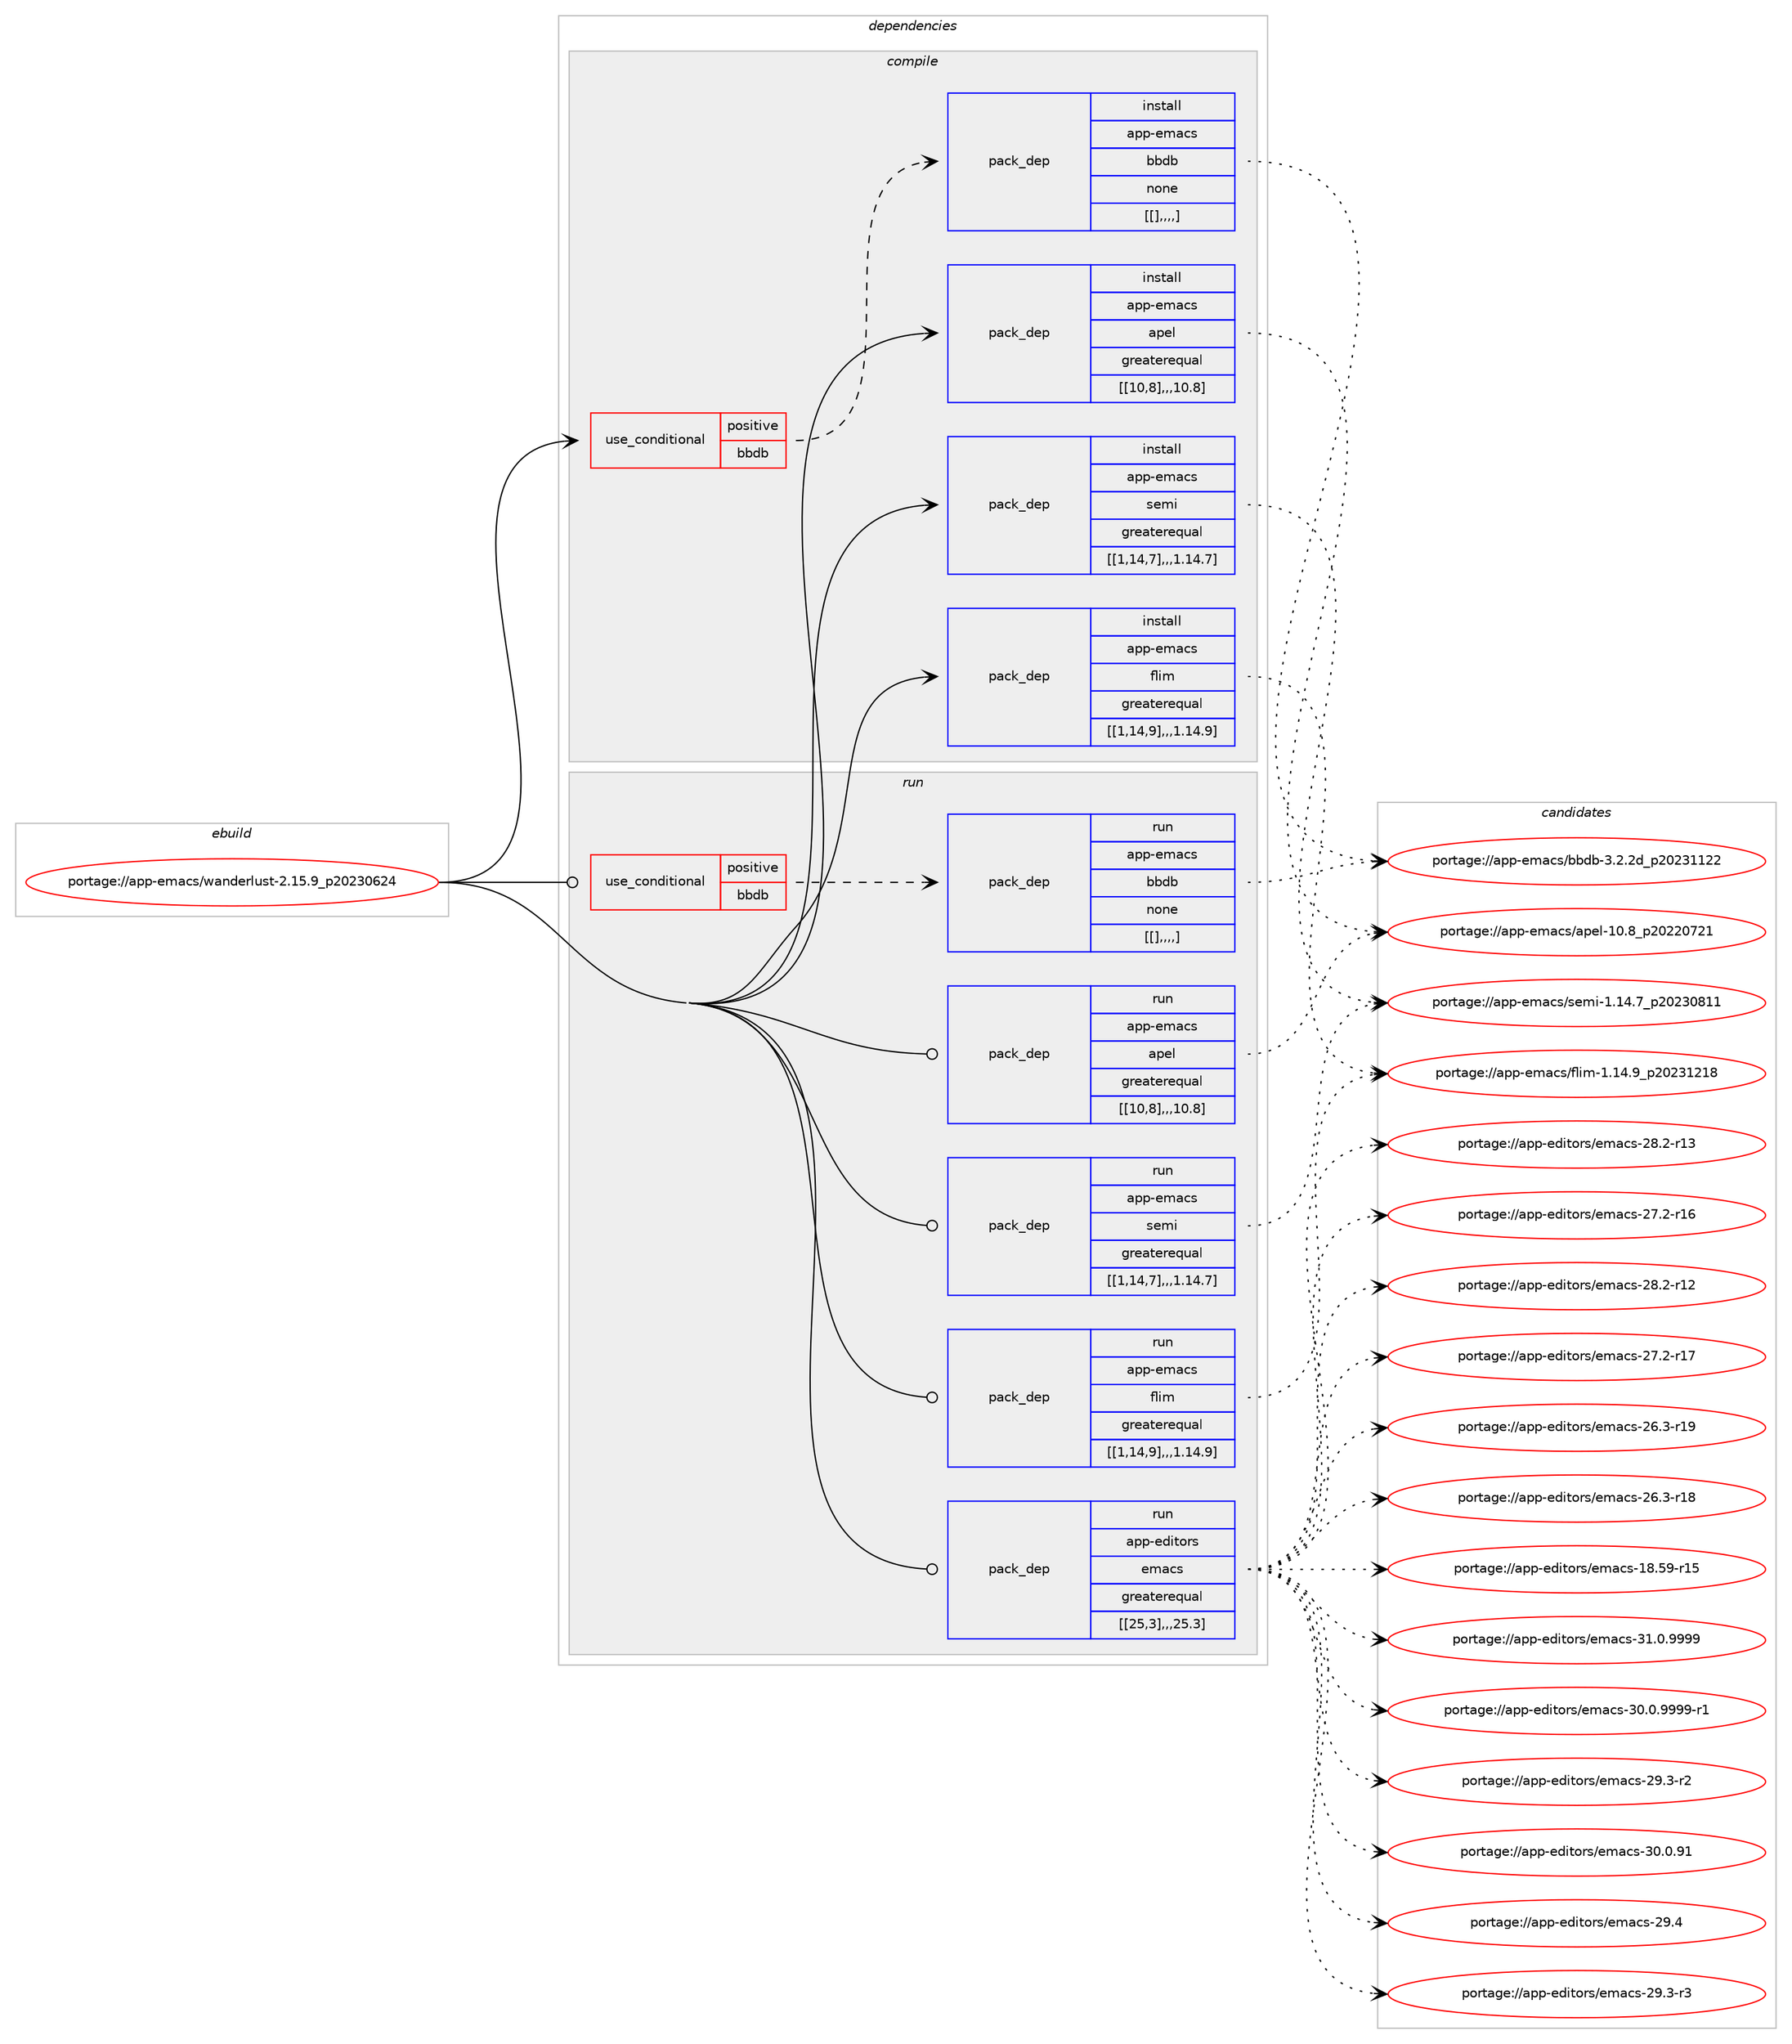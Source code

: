 digraph prolog {

# *************
# Graph options
# *************

newrank=true;
concentrate=true;
compound=true;
graph [rankdir=LR,fontname=Helvetica,fontsize=10,ranksep=1.5];#, ranksep=2.5, nodesep=0.2];
edge  [arrowhead=vee];
node  [fontname=Helvetica,fontsize=10];

# **********
# The ebuild
# **********

subgraph cluster_leftcol {
color=gray;
label=<<i>ebuild</i>>;
id [label="portage://app-emacs/wanderlust-2.15.9_p20230624", color=red, width=4, href="../app-emacs/wanderlust-2.15.9_p20230624.svg"];
}

# ****************
# The dependencies
# ****************

subgraph cluster_midcol {
color=gray;
label=<<i>dependencies</i>>;
subgraph cluster_compile {
fillcolor="#eeeeee";
style=filled;
label=<<i>compile</i>>;
subgraph cond6447 {
dependency23748 [label=<<TABLE BORDER="0" CELLBORDER="1" CELLSPACING="0" CELLPADDING="4"><TR><TD ROWSPAN="3" CELLPADDING="10">use_conditional</TD></TR><TR><TD>positive</TD></TR><TR><TD>bbdb</TD></TR></TABLE>>, shape=none, color=red];
subgraph pack17153 {
dependency23749 [label=<<TABLE BORDER="0" CELLBORDER="1" CELLSPACING="0" CELLPADDING="4" WIDTH="220"><TR><TD ROWSPAN="6" CELLPADDING="30">pack_dep</TD></TR><TR><TD WIDTH="110">install</TD></TR><TR><TD>app-emacs</TD></TR><TR><TD>bbdb</TD></TR><TR><TD>none</TD></TR><TR><TD>[[],,,,]</TD></TR></TABLE>>, shape=none, color=blue];
}
dependency23748:e -> dependency23749:w [weight=20,style="dashed",arrowhead="vee"];
}
id:e -> dependency23748:w [weight=20,style="solid",arrowhead="vee"];
subgraph pack17154 {
dependency23750 [label=<<TABLE BORDER="0" CELLBORDER="1" CELLSPACING="0" CELLPADDING="4" WIDTH="220"><TR><TD ROWSPAN="6" CELLPADDING="30">pack_dep</TD></TR><TR><TD WIDTH="110">install</TD></TR><TR><TD>app-emacs</TD></TR><TR><TD>apel</TD></TR><TR><TD>greaterequal</TD></TR><TR><TD>[[10,8],,,10.8]</TD></TR></TABLE>>, shape=none, color=blue];
}
id:e -> dependency23750:w [weight=20,style="solid",arrowhead="vee"];
subgraph pack17155 {
dependency23751 [label=<<TABLE BORDER="0" CELLBORDER="1" CELLSPACING="0" CELLPADDING="4" WIDTH="220"><TR><TD ROWSPAN="6" CELLPADDING="30">pack_dep</TD></TR><TR><TD WIDTH="110">install</TD></TR><TR><TD>app-emacs</TD></TR><TR><TD>flim</TD></TR><TR><TD>greaterequal</TD></TR><TR><TD>[[1,14,9],,,1.14.9]</TD></TR></TABLE>>, shape=none, color=blue];
}
id:e -> dependency23751:w [weight=20,style="solid",arrowhead="vee"];
subgraph pack17156 {
dependency23752 [label=<<TABLE BORDER="0" CELLBORDER="1" CELLSPACING="0" CELLPADDING="4" WIDTH="220"><TR><TD ROWSPAN="6" CELLPADDING="30">pack_dep</TD></TR><TR><TD WIDTH="110">install</TD></TR><TR><TD>app-emacs</TD></TR><TR><TD>semi</TD></TR><TR><TD>greaterequal</TD></TR><TR><TD>[[1,14,7],,,1.14.7]</TD></TR></TABLE>>, shape=none, color=blue];
}
id:e -> dependency23752:w [weight=20,style="solid",arrowhead="vee"];
}
subgraph cluster_compileandrun {
fillcolor="#eeeeee";
style=filled;
label=<<i>compile and run</i>>;
}
subgraph cluster_run {
fillcolor="#eeeeee";
style=filled;
label=<<i>run</i>>;
subgraph cond6448 {
dependency23753 [label=<<TABLE BORDER="0" CELLBORDER="1" CELLSPACING="0" CELLPADDING="4"><TR><TD ROWSPAN="3" CELLPADDING="10">use_conditional</TD></TR><TR><TD>positive</TD></TR><TR><TD>bbdb</TD></TR></TABLE>>, shape=none, color=red];
subgraph pack17157 {
dependency23754 [label=<<TABLE BORDER="0" CELLBORDER="1" CELLSPACING="0" CELLPADDING="4" WIDTH="220"><TR><TD ROWSPAN="6" CELLPADDING="30">pack_dep</TD></TR><TR><TD WIDTH="110">run</TD></TR><TR><TD>app-emacs</TD></TR><TR><TD>bbdb</TD></TR><TR><TD>none</TD></TR><TR><TD>[[],,,,]</TD></TR></TABLE>>, shape=none, color=blue];
}
dependency23753:e -> dependency23754:w [weight=20,style="dashed",arrowhead="vee"];
}
id:e -> dependency23753:w [weight=20,style="solid",arrowhead="odot"];
subgraph pack17158 {
dependency23755 [label=<<TABLE BORDER="0" CELLBORDER="1" CELLSPACING="0" CELLPADDING="4" WIDTH="220"><TR><TD ROWSPAN="6" CELLPADDING="30">pack_dep</TD></TR><TR><TD WIDTH="110">run</TD></TR><TR><TD>app-editors</TD></TR><TR><TD>emacs</TD></TR><TR><TD>greaterequal</TD></TR><TR><TD>[[25,3],,,25.3]</TD></TR></TABLE>>, shape=none, color=blue];
}
id:e -> dependency23755:w [weight=20,style="solid",arrowhead="odot"];
subgraph pack17159 {
dependency23756 [label=<<TABLE BORDER="0" CELLBORDER="1" CELLSPACING="0" CELLPADDING="4" WIDTH="220"><TR><TD ROWSPAN="6" CELLPADDING="30">pack_dep</TD></TR><TR><TD WIDTH="110">run</TD></TR><TR><TD>app-emacs</TD></TR><TR><TD>apel</TD></TR><TR><TD>greaterequal</TD></TR><TR><TD>[[10,8],,,10.8]</TD></TR></TABLE>>, shape=none, color=blue];
}
id:e -> dependency23756:w [weight=20,style="solid",arrowhead="odot"];
subgraph pack17160 {
dependency23757 [label=<<TABLE BORDER="0" CELLBORDER="1" CELLSPACING="0" CELLPADDING="4" WIDTH="220"><TR><TD ROWSPAN="6" CELLPADDING="30">pack_dep</TD></TR><TR><TD WIDTH="110">run</TD></TR><TR><TD>app-emacs</TD></TR><TR><TD>flim</TD></TR><TR><TD>greaterequal</TD></TR><TR><TD>[[1,14,9],,,1.14.9]</TD></TR></TABLE>>, shape=none, color=blue];
}
id:e -> dependency23757:w [weight=20,style="solid",arrowhead="odot"];
subgraph pack17161 {
dependency23758 [label=<<TABLE BORDER="0" CELLBORDER="1" CELLSPACING="0" CELLPADDING="4" WIDTH="220"><TR><TD ROWSPAN="6" CELLPADDING="30">pack_dep</TD></TR><TR><TD WIDTH="110">run</TD></TR><TR><TD>app-emacs</TD></TR><TR><TD>semi</TD></TR><TR><TD>greaterequal</TD></TR><TR><TD>[[1,14,7],,,1.14.7]</TD></TR></TABLE>>, shape=none, color=blue];
}
id:e -> dependency23758:w [weight=20,style="solid",arrowhead="odot"];
}
}

# **************
# The candidates
# **************

subgraph cluster_choices {
rank=same;
color=gray;
label=<<i>candidates</i>>;

subgraph choice17153 {
color=black;
nodesep=1;
choice9711211245101109979911547989810098455146504650100951125048505149495050 [label="portage://app-emacs/bbdb-3.2.2d_p20231122", color=red, width=4,href="../app-emacs/bbdb-3.2.2d_p20231122.svg"];
dependency23749:e -> choice9711211245101109979911547989810098455146504650100951125048505149495050:w [style=dotted,weight="100"];
}
subgraph choice17154 {
color=black;
nodesep=1;
choice9711211245101109979911547971121011084549484656951125048505048555049 [label="portage://app-emacs/apel-10.8_p20220721", color=red, width=4,href="../app-emacs/apel-10.8_p20220721.svg"];
dependency23750:e -> choice9711211245101109979911547971121011084549484656951125048505048555049:w [style=dotted,weight="100"];
}
subgraph choice17155 {
color=black;
nodesep=1;
choice971121124510110997991154710210810510945494649524657951125048505149504956 [label="portage://app-emacs/flim-1.14.9_p20231218", color=red, width=4,href="../app-emacs/flim-1.14.9_p20231218.svg"];
dependency23751:e -> choice971121124510110997991154710210810510945494649524657951125048505149504956:w [style=dotted,weight="100"];
}
subgraph choice17156 {
color=black;
nodesep=1;
choice971121124510110997991154711510110910545494649524655951125048505148564949 [label="portage://app-emacs/semi-1.14.7_p20230811", color=red, width=4,href="../app-emacs/semi-1.14.7_p20230811.svg"];
dependency23752:e -> choice971121124510110997991154711510110910545494649524655951125048505148564949:w [style=dotted,weight="100"];
}
subgraph choice17157 {
color=black;
nodesep=1;
choice9711211245101109979911547989810098455146504650100951125048505149495050 [label="portage://app-emacs/bbdb-3.2.2d_p20231122", color=red, width=4,href="../app-emacs/bbdb-3.2.2d_p20231122.svg"];
dependency23754:e -> choice9711211245101109979911547989810098455146504650100951125048505149495050:w [style=dotted,weight="100"];
}
subgraph choice17158 {
color=black;
nodesep=1;
choice971121124510110010511611111411547101109979911545514946484657575757 [label="portage://app-editors/emacs-31.0.9999", color=red, width=4,href="../app-editors/emacs-31.0.9999.svg"];
choice9711211245101100105116111114115471011099799115455148464846575757574511449 [label="portage://app-editors/emacs-30.0.9999-r1", color=red, width=4,href="../app-editors/emacs-30.0.9999-r1.svg"];
choice97112112451011001051161111141154710110997991154551484648465749 [label="portage://app-editors/emacs-30.0.91", color=red, width=4,href="../app-editors/emacs-30.0.91.svg"];
choice97112112451011001051161111141154710110997991154550574652 [label="portage://app-editors/emacs-29.4", color=red, width=4,href="../app-editors/emacs-29.4.svg"];
choice971121124510110010511611111411547101109979911545505746514511451 [label="portage://app-editors/emacs-29.3-r3", color=red, width=4,href="../app-editors/emacs-29.3-r3.svg"];
choice971121124510110010511611111411547101109979911545505746514511450 [label="portage://app-editors/emacs-29.3-r2", color=red, width=4,href="../app-editors/emacs-29.3-r2.svg"];
choice97112112451011001051161111141154710110997991154550564650451144951 [label="portage://app-editors/emacs-28.2-r13", color=red, width=4,href="../app-editors/emacs-28.2-r13.svg"];
choice97112112451011001051161111141154710110997991154550564650451144950 [label="portage://app-editors/emacs-28.2-r12", color=red, width=4,href="../app-editors/emacs-28.2-r12.svg"];
choice97112112451011001051161111141154710110997991154550554650451144955 [label="portage://app-editors/emacs-27.2-r17", color=red, width=4,href="../app-editors/emacs-27.2-r17.svg"];
choice97112112451011001051161111141154710110997991154550554650451144954 [label="portage://app-editors/emacs-27.2-r16", color=red, width=4,href="../app-editors/emacs-27.2-r16.svg"];
choice97112112451011001051161111141154710110997991154550544651451144957 [label="portage://app-editors/emacs-26.3-r19", color=red, width=4,href="../app-editors/emacs-26.3-r19.svg"];
choice97112112451011001051161111141154710110997991154550544651451144956 [label="portage://app-editors/emacs-26.3-r18", color=red, width=4,href="../app-editors/emacs-26.3-r18.svg"];
choice9711211245101100105116111114115471011099799115454956465357451144953 [label="portage://app-editors/emacs-18.59-r15", color=red, width=4,href="../app-editors/emacs-18.59-r15.svg"];
dependency23755:e -> choice971121124510110010511611111411547101109979911545514946484657575757:w [style=dotted,weight="100"];
dependency23755:e -> choice9711211245101100105116111114115471011099799115455148464846575757574511449:w [style=dotted,weight="100"];
dependency23755:e -> choice97112112451011001051161111141154710110997991154551484648465749:w [style=dotted,weight="100"];
dependency23755:e -> choice97112112451011001051161111141154710110997991154550574652:w [style=dotted,weight="100"];
dependency23755:e -> choice971121124510110010511611111411547101109979911545505746514511451:w [style=dotted,weight="100"];
dependency23755:e -> choice971121124510110010511611111411547101109979911545505746514511450:w [style=dotted,weight="100"];
dependency23755:e -> choice97112112451011001051161111141154710110997991154550564650451144951:w [style=dotted,weight="100"];
dependency23755:e -> choice97112112451011001051161111141154710110997991154550564650451144950:w [style=dotted,weight="100"];
dependency23755:e -> choice97112112451011001051161111141154710110997991154550554650451144955:w [style=dotted,weight="100"];
dependency23755:e -> choice97112112451011001051161111141154710110997991154550554650451144954:w [style=dotted,weight="100"];
dependency23755:e -> choice97112112451011001051161111141154710110997991154550544651451144957:w [style=dotted,weight="100"];
dependency23755:e -> choice97112112451011001051161111141154710110997991154550544651451144956:w [style=dotted,weight="100"];
dependency23755:e -> choice9711211245101100105116111114115471011099799115454956465357451144953:w [style=dotted,weight="100"];
}
subgraph choice17159 {
color=black;
nodesep=1;
choice9711211245101109979911547971121011084549484656951125048505048555049 [label="portage://app-emacs/apel-10.8_p20220721", color=red, width=4,href="../app-emacs/apel-10.8_p20220721.svg"];
dependency23756:e -> choice9711211245101109979911547971121011084549484656951125048505048555049:w [style=dotted,weight="100"];
}
subgraph choice17160 {
color=black;
nodesep=1;
choice971121124510110997991154710210810510945494649524657951125048505149504956 [label="portage://app-emacs/flim-1.14.9_p20231218", color=red, width=4,href="../app-emacs/flim-1.14.9_p20231218.svg"];
dependency23757:e -> choice971121124510110997991154710210810510945494649524657951125048505149504956:w [style=dotted,weight="100"];
}
subgraph choice17161 {
color=black;
nodesep=1;
choice971121124510110997991154711510110910545494649524655951125048505148564949 [label="portage://app-emacs/semi-1.14.7_p20230811", color=red, width=4,href="../app-emacs/semi-1.14.7_p20230811.svg"];
dependency23758:e -> choice971121124510110997991154711510110910545494649524655951125048505148564949:w [style=dotted,weight="100"];
}
}

}
